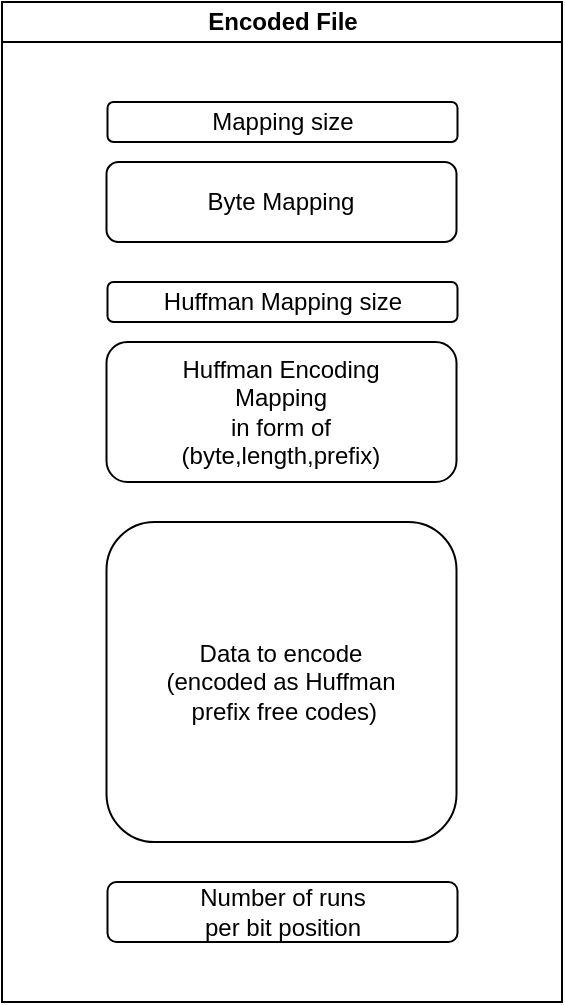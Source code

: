 <mxfile version="12.6.7" type="device"><diagram id="prtHgNgQTEPvFCAcTncT" name="Page-1"><mxGraphModel dx="1422" dy="833" grid="1" gridSize="10" guides="1" tooltips="1" connect="1" arrows="1" fold="1" page="1" pageScale="1" pageWidth="827" pageHeight="1169" math="0" shadow="0"><root><mxCell id="0"/><mxCell id="1" parent="0"/><mxCell id="dNxyNK7c78bLwvsdeMH5-11" value="Encoded File" style="swimlane;html=1;startSize=20;horizontal=1;containerType=tree;glass=0;" parent="1" vertex="1"><mxGeometry x="280" y="30" width="280" height="500" as="geometry"><mxRectangle x="40" y="80" width="110" height="20" as="alternateBounds"/></mxGeometry></mxCell><mxCell id="XYsQazNUSl_Cof_SElDD-10" value="&lt;span style=&quot;white-space: normal&quot;&gt;Mapping size&lt;/span&gt;" style="rounded=1;whiteSpace=wrap;html=1;" vertex="1" parent="dNxyNK7c78bLwvsdeMH5-11"><mxGeometry x="52.75" y="50" width="175" height="20" as="geometry"/></mxCell><mxCell id="XYsQazNUSl_Cof_SElDD-17" value="&lt;span style=&quot;white-space: normal&quot;&gt;Huffman Mapping size&lt;/span&gt;" style="rounded=1;whiteSpace=wrap;html=1;" vertex="1" parent="dNxyNK7c78bLwvsdeMH5-11"><mxGeometry x="52.75" y="140" width="175" height="20" as="geometry"/></mxCell><mxCell id="XYsQazNUSl_Cof_SElDD-18" value="&lt;span style=&quot;white-space: normal&quot;&gt;Byte Mapping&lt;/span&gt;" style="rounded=1;whiteSpace=wrap;html=1;" vertex="1" parent="dNxyNK7c78bLwvsdeMH5-11"><mxGeometry x="52.25" y="80" width="175" height="40" as="geometry"/></mxCell><mxCell id="XYsQazNUSl_Cof_SElDD-19" value="Huffman Encoding&lt;br&gt;Mapping&lt;br&gt;in form of&lt;br&gt;(byte,length,prefix)" style="rounded=1;whiteSpace=wrap;html=1;" vertex="1" parent="dNxyNK7c78bLwvsdeMH5-11"><mxGeometry x="52.25" y="170" width="175" height="70" as="geometry"/></mxCell><mxCell id="XYsQazNUSl_Cof_SElDD-21" value="Data to encode&lt;br&gt;(encoded as Huffman&lt;br&gt;&amp;nbsp;prefix free codes)" style="rounded=1;whiteSpace=wrap;html=1;" vertex="1" parent="dNxyNK7c78bLwvsdeMH5-11"><mxGeometry x="52.25" y="260" width="175" height="160" as="geometry"/></mxCell><mxCell id="XYsQazNUSl_Cof_SElDD-23" value="Number of runs&lt;br&gt;per bit position" style="rounded=1;whiteSpace=wrap;html=1;" vertex="1" parent="dNxyNK7c78bLwvsdeMH5-11"><mxGeometry x="52.75" y="440" width="175" height="30" as="geometry"/></mxCell></root></mxGraphModel></diagram></mxfile>